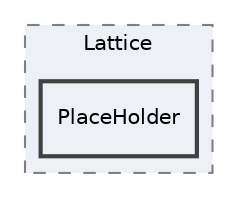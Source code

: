digraph "C:/Users/Guille/LatticeAssembly/Assets/Lattice/PlaceHolder"
{
 // LATEX_PDF_SIZE
  edge [fontname="Helvetica",fontsize="10",labelfontname="Helvetica",labelfontsize="10"];
  node [fontname="Helvetica",fontsize="10",shape=record];
  compound=true
  subgraph clusterdir_dd1ae9e70e0cb1e566297bb504f92561 {
    graph [ bgcolor="#edf0f7", pencolor="grey50", style="filled,dashed,", label="Lattice", fontname="Helvetica", fontsize="10", URL="dir_dd1ae9e70e0cb1e566297bb504f92561.html"]
  dir_7de7bacea23b825917848cbd70ee47a7 [shape=box, label="PlaceHolder", style="filled,bold,", fillcolor="#edf0f7", color="grey25", URL="dir_7de7bacea23b825917848cbd70ee47a7.html"];
  }
}
